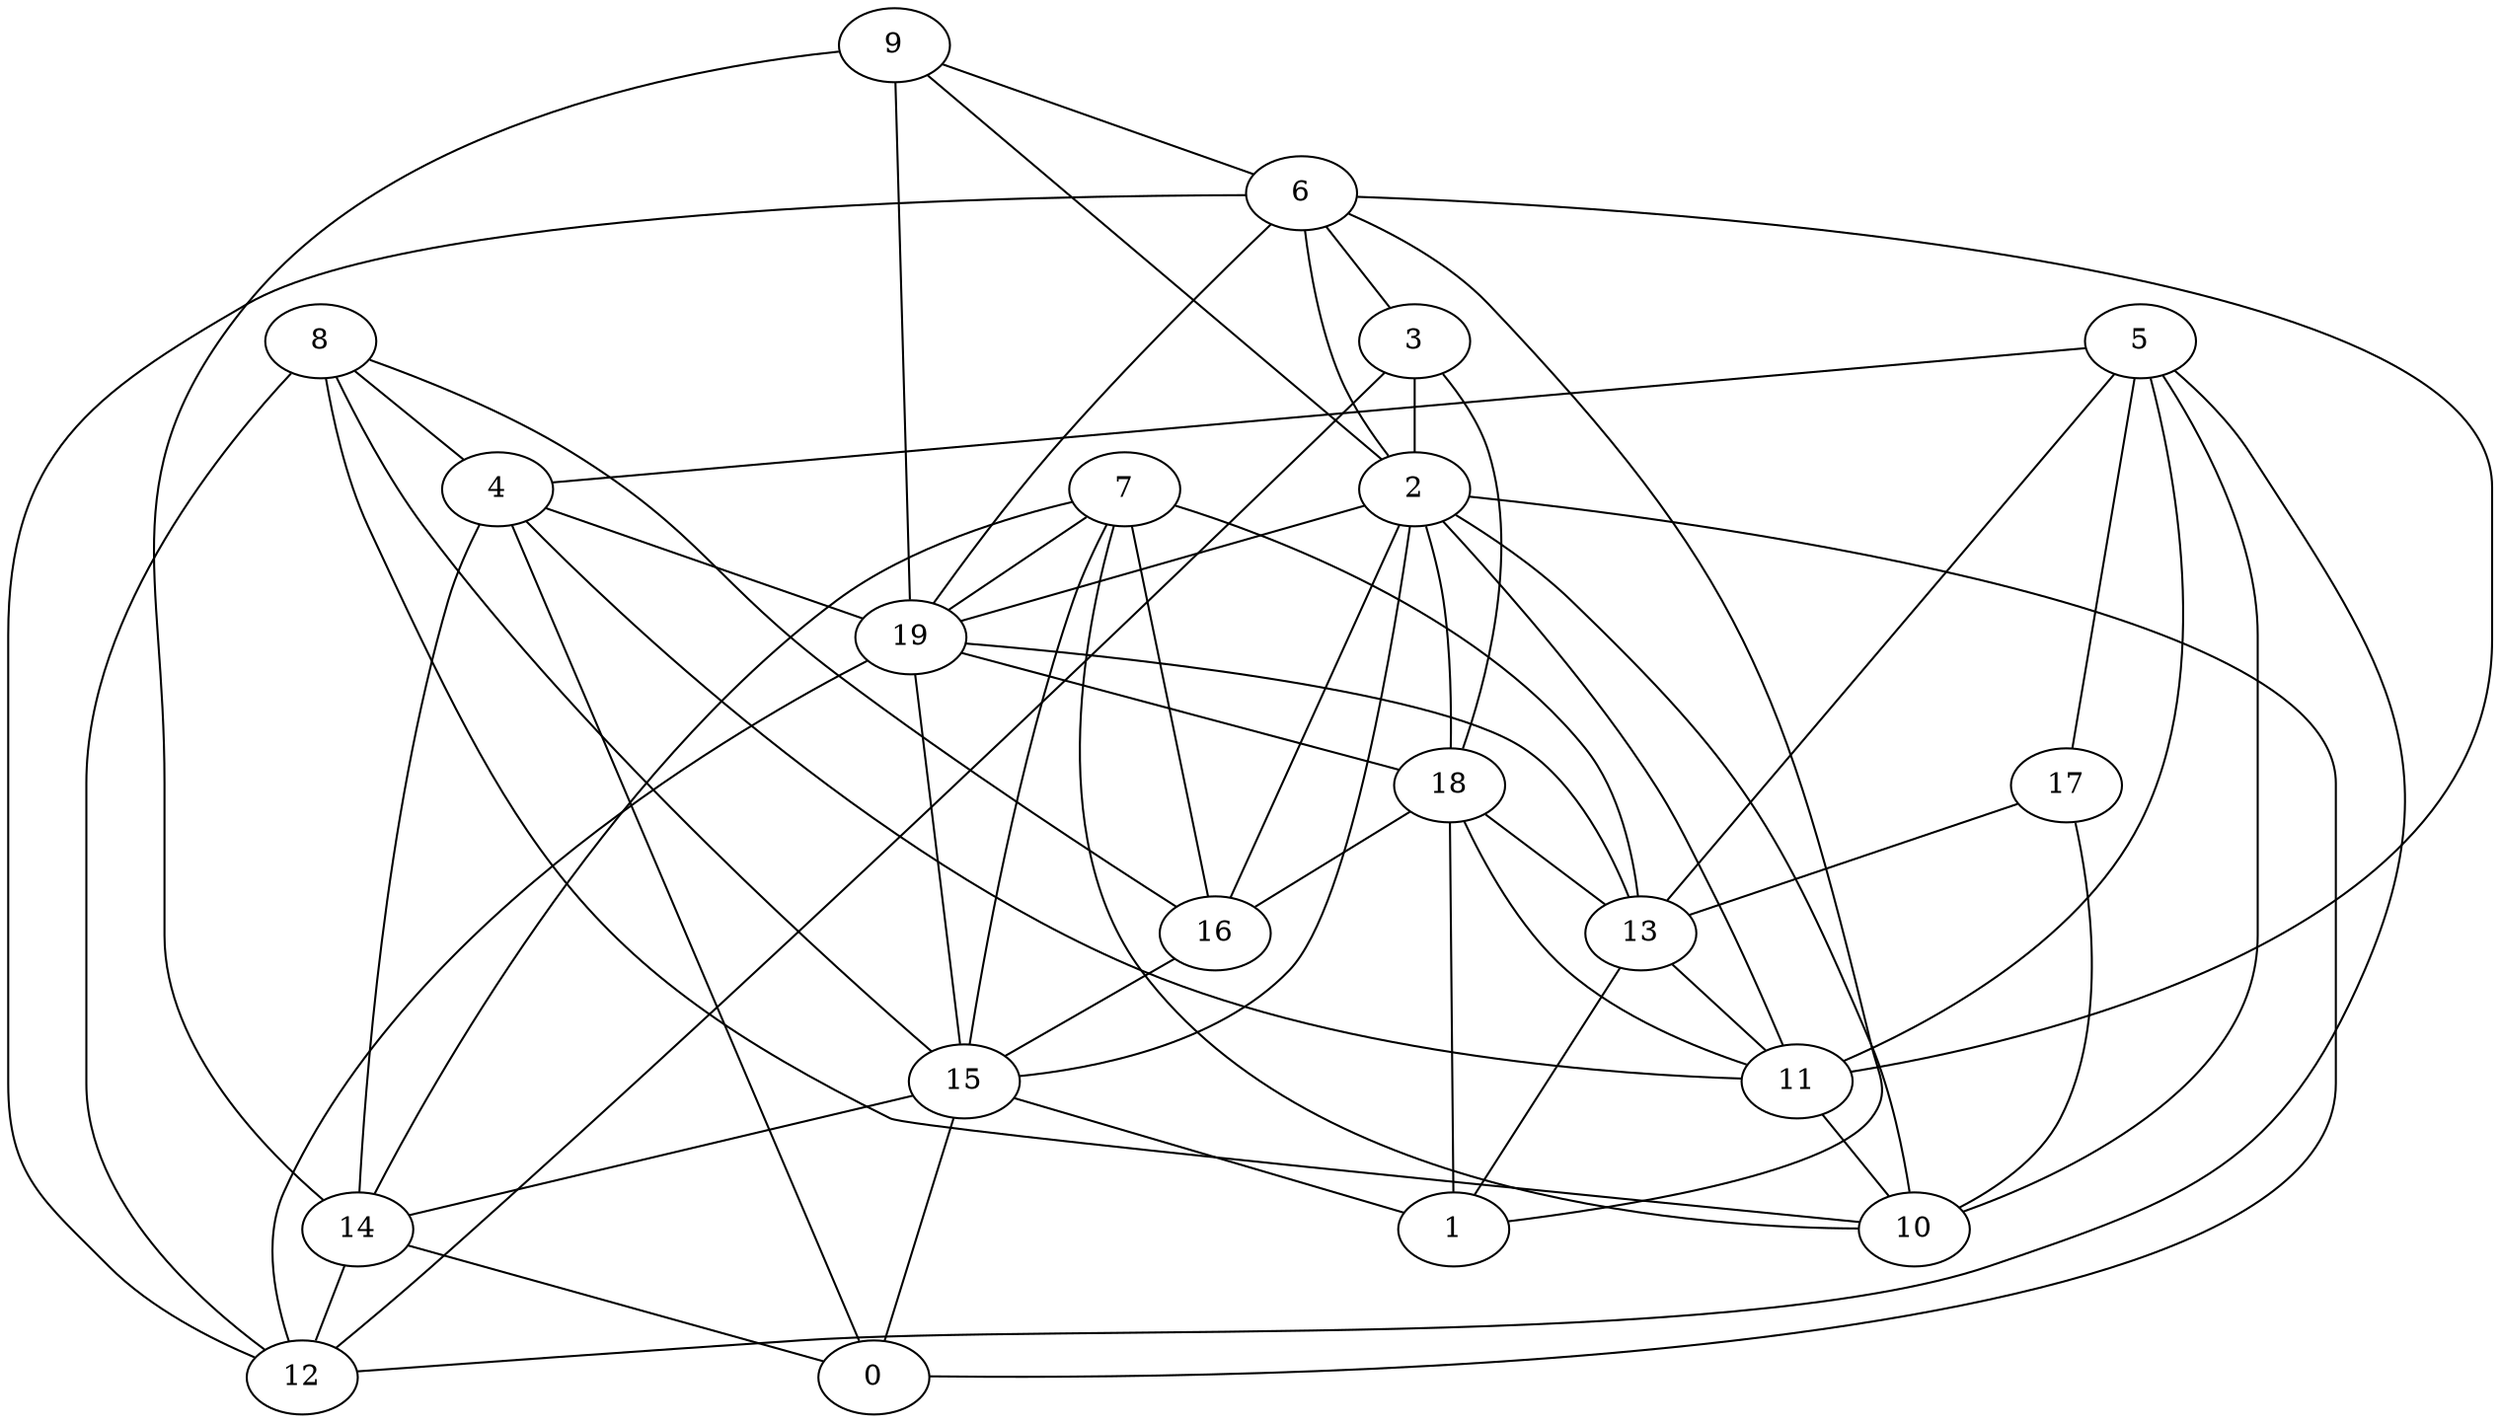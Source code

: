 digraph GG_graph {

subgraph G_graph {
edge [color = black]
"7" -> "14" [dir = none]
"7" -> "16" [dir = none]
"7" -> "19" [dir = none]
"7" -> "13" [dir = none]
"7" -> "15" [dir = none]
"7" -> "10" [dir = none]
"17" -> "13" [dir = none]
"17" -> "10" [dir = none]
"14" -> "0" [dir = none]
"8" -> "16" [dir = none]
"8" -> "4" [dir = none]
"8" -> "10" [dir = none]
"8" -> "15" [dir = none]
"5" -> "10" [dir = none]
"5" -> "17" [dir = none]
"5" -> "11" [dir = none]
"5" -> "12" [dir = none]
"5" -> "13" [dir = none]
"5" -> "4" [dir = none]
"2" -> "11" [dir = none]
"2" -> "0" [dir = none]
"2" -> "10" [dir = none]
"2" -> "15" [dir = none]
"2" -> "18" [dir = none]
"2" -> "19" [dir = none]
"2" -> "16" [dir = none]
"4" -> "0" [dir = none]
"4" -> "19" [dir = none]
"4" -> "11" [dir = none]
"19" -> "15" [dir = none]
"19" -> "18" [dir = none]
"19" -> "13" [dir = none]
"19" -> "12" [dir = none]
"6" -> "12" [dir = none]
"6" -> "11" [dir = none]
"6" -> "19" [dir = none]
"6" -> "2" [dir = none]
"6" -> "1" [dir = none]
"6" -> "3" [dir = none]
"9" -> "14" [dir = none]
"9" -> "6" [dir = none]
"9" -> "19" [dir = none]
"9" -> "2" [dir = none]
"3" -> "12" [dir = none]
"3" -> "18" [dir = none]
"3" -> "2" [dir = none]
"16" -> "15" [dir = none]
"13" -> "11" [dir = none]
"13" -> "1" [dir = none]
"15" -> "0" [dir = none]
"15" -> "1" [dir = none]
"15" -> "14" [dir = none]
"18" -> "11" [dir = none]
"18" -> "1" [dir = none]
"18" -> "16" [dir = none]
"18" -> "13" [dir = none]
"11" -> "10" [dir = none]
"14" -> "12" [dir = none]
"4" -> "14" [dir = none]
"8" -> "12" [dir = none]
}

}

